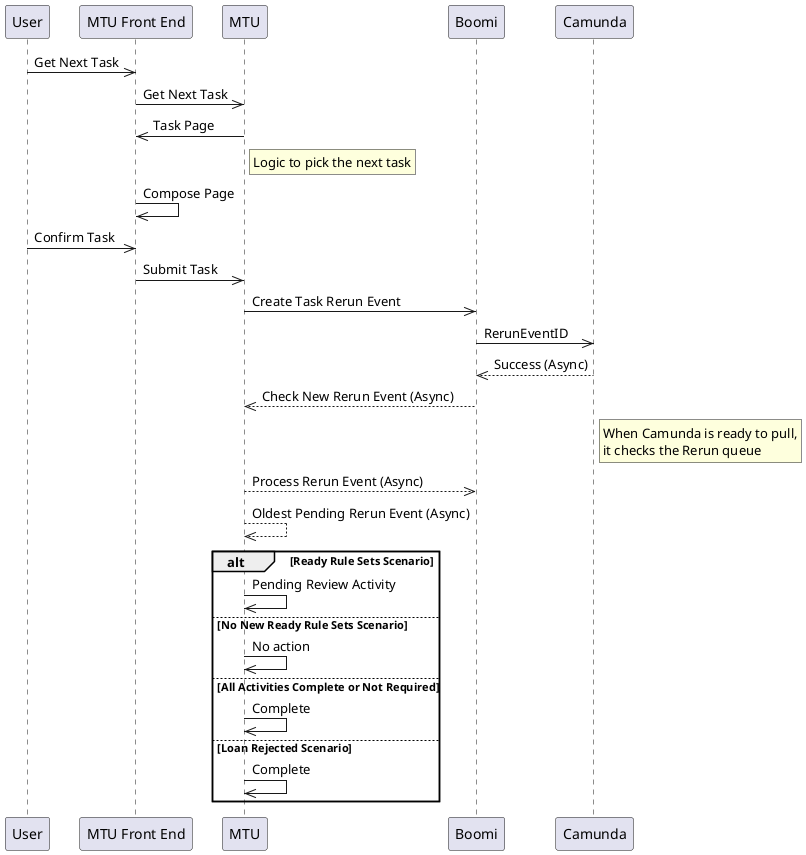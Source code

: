@startuml

' Define participants (actors) in the sequence
participant "User" as User
participant "MTU Front End" as FE
participant "MTU" as MTU
participant "Boomi" as Boomi
participant "Camunda" as Camunda

' Message flow
User ->> FE: Get Next Task
FE ->> MTU: Get Next Task
MTU ->> FE: Task Page

rnote right of MTU
  Logic to pick the next task
end note

FE ->> FE: Compose Page
User ->> FE: Confirm Task
FE ->> MTU: Submit Task

MTU ->> Boomi: Create Task Rerun Event
Boomi ->> Camunda: RerunEventID
Camunda -->> Boomi: Success (Async)
Boomi -->> MTU: Check New Rerun Event (Async)

rnote right of Camunda
  When Camunda is ready to pull,
  it checks the Rerun queue
end note

MTU -->> Boomi: Process Rerun Event (Async)
MTU -->> MTU: Oldest Pending Rerun Event (Async)

alt Ready Rule Sets Scenario
  MTU ->> MTU: Pending Review Activity
else No New Ready Rule Sets Scenario
  MTU ->> MTU: No action
else All Activities Complete or Not Required
  MTU ->> MTU: Complete
else Loan Rejected Scenario
  MTU ->> MTU: Complete
end

@enduml
